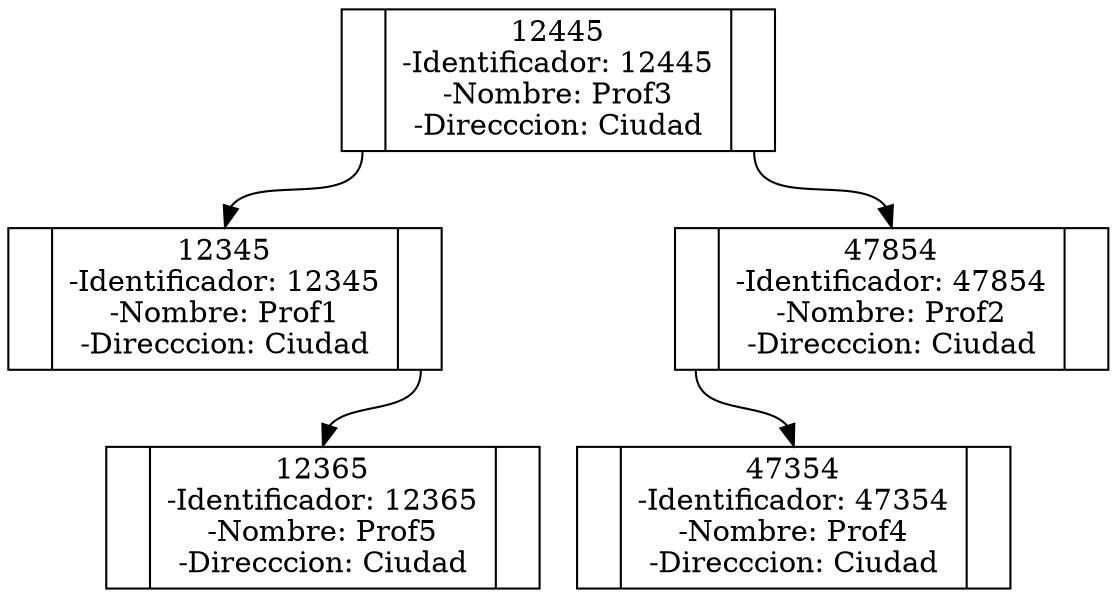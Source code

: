 digraph CATEDRATICOS {
node[shape = record,height=.1];
nodeAVL12345[label = "<f0> |<f1> 12345\n-Identificador: 12345\n-Nombre: Prof1\n-Direcccion: Ciudad|<f2> "];
nodeAVL12365[label = "<f0> |<f1> 12365\n-Identificador: 12365\n-Nombre: Prof5\n-Direcccion: Ciudad|<f2> "];
nodeAVL12445[label = "<f0> |<f1> 12445\n-Identificador: 12445\n-Nombre: Prof3\n-Direcccion: Ciudad|<f2> "];
nodeAVL47354[label = "<f0> |<f1> 47354\n-Identificador: 47354\n-Nombre: Prof4\n-Direcccion: Ciudad|<f2> "];
nodeAVL47854[label = "<f0> |<f1> 47854\n-Identificador: 47854\n-Nombre: Prof2\n-Direcccion: Ciudad|<f2> "];
"nodeAVL12345":f2 -> "nodeAVL12365":f1;
"nodeAVL12445":f2 -> "nodeAVL47854":f1;
"nodeAVL12445":f0 -> "nodeAVL12345":f1;
"nodeAVL47854":f0 -> "nodeAVL47354":f1;

}